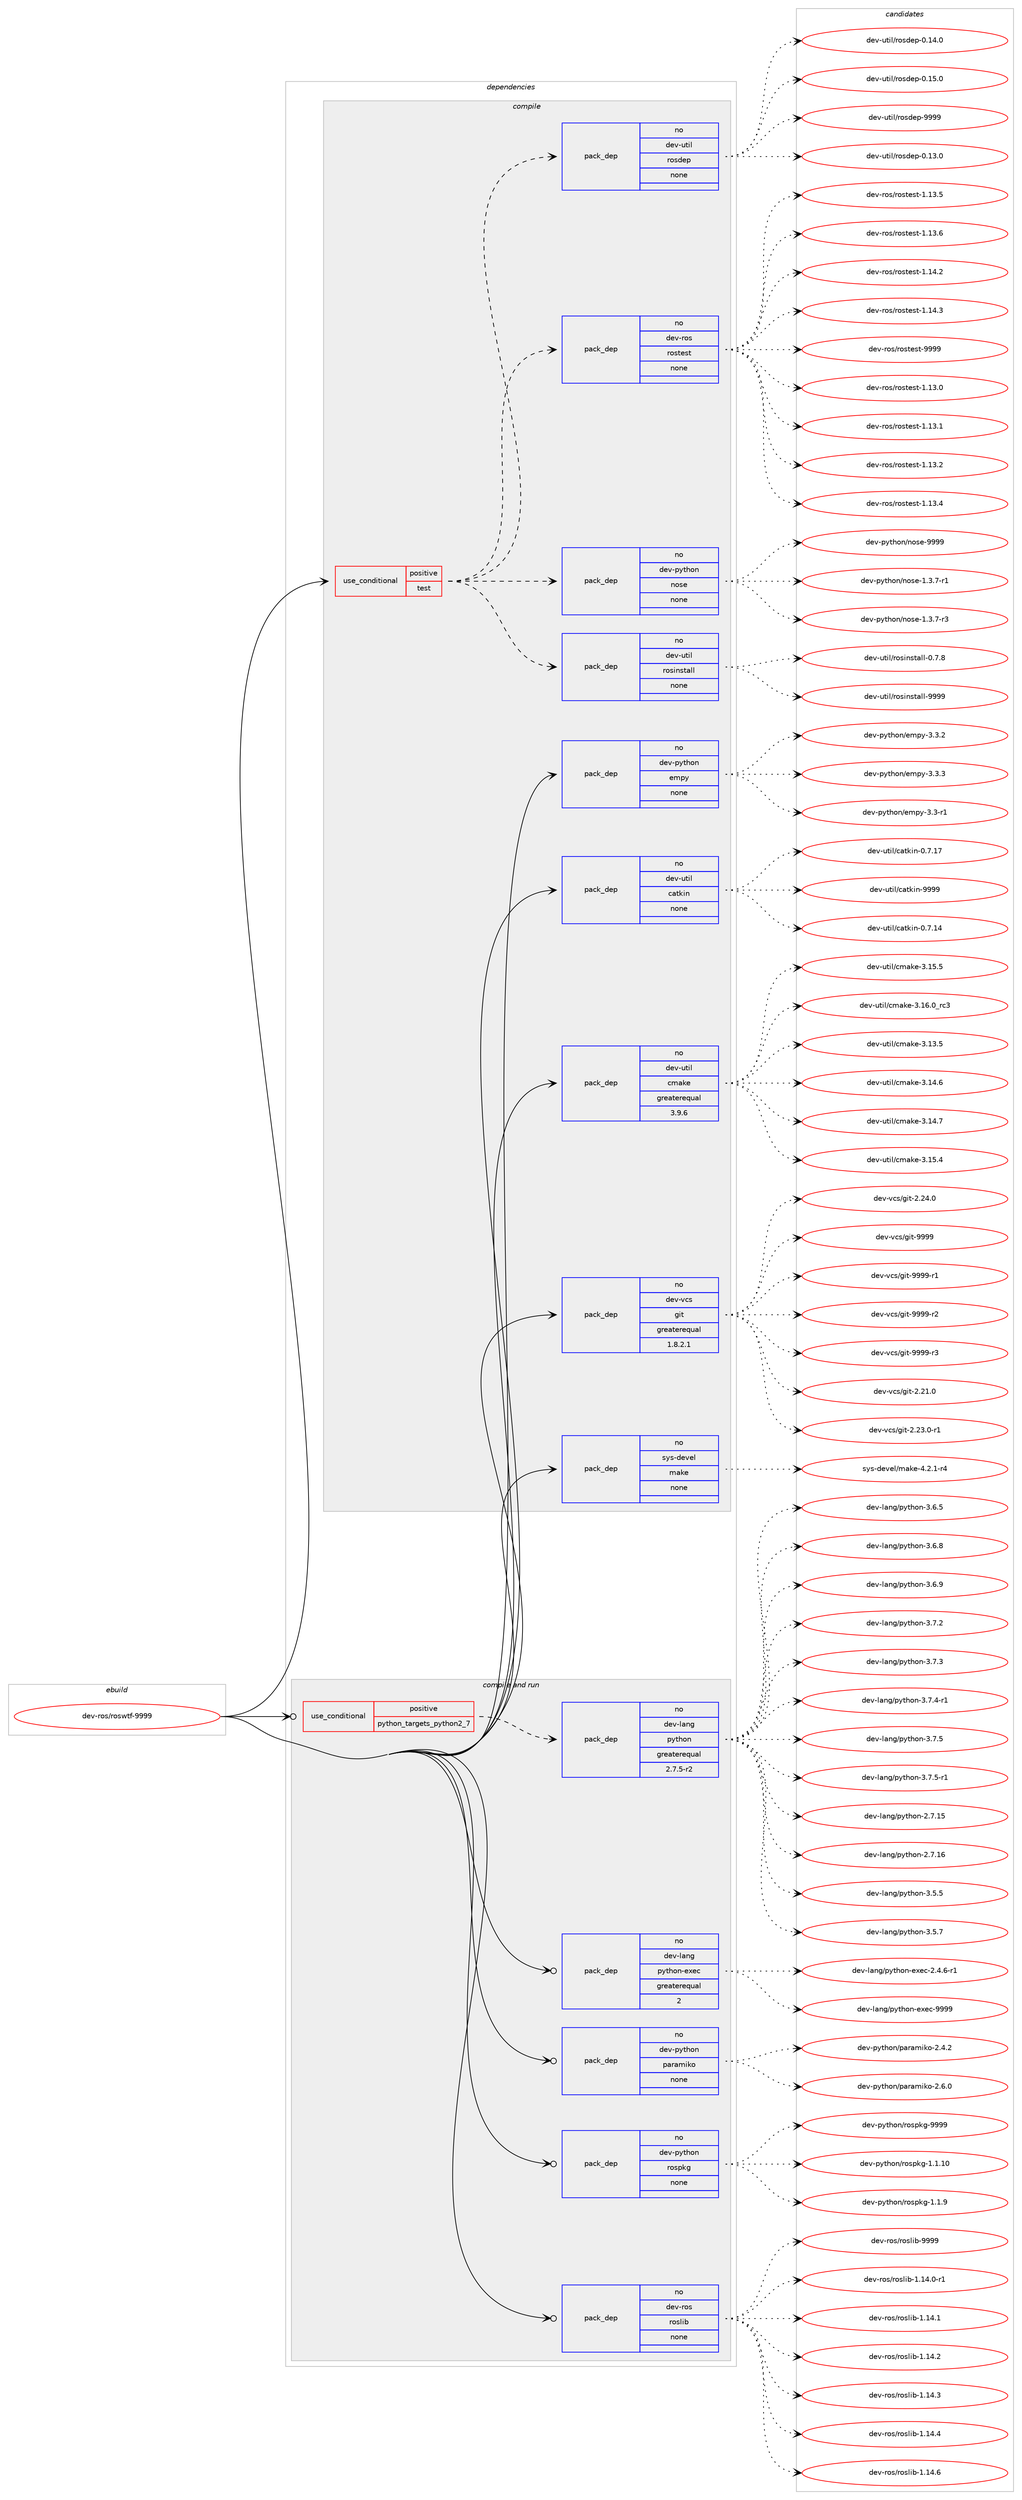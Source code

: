 digraph prolog {

# *************
# Graph options
# *************

newrank=true;
concentrate=true;
compound=true;
graph [rankdir=LR,fontname=Helvetica,fontsize=10,ranksep=1.5];#, ranksep=2.5, nodesep=0.2];
edge  [arrowhead=vee];
node  [fontname=Helvetica,fontsize=10];

# **********
# The ebuild
# **********

subgraph cluster_leftcol {
color=gray;
rank=same;
label=<<i>ebuild</i>>;
id [label="dev-ros/roswtf-9999", color=red, width=4, href="../dev-ros/roswtf-9999.svg"];
}

# ****************
# The dependencies
# ****************

subgraph cluster_midcol {
color=gray;
label=<<i>dependencies</i>>;
subgraph cluster_compile {
fillcolor="#eeeeee";
style=filled;
label=<<i>compile</i>>;
subgraph cond155236 {
dependency665028 [label=<<TABLE BORDER="0" CELLBORDER="1" CELLSPACING="0" CELLPADDING="4"><TR><TD ROWSPAN="3" CELLPADDING="10">use_conditional</TD></TR><TR><TD>positive</TD></TR><TR><TD>test</TD></TR></TABLE>>, shape=none, color=red];
subgraph pack497886 {
dependency665029 [label=<<TABLE BORDER="0" CELLBORDER="1" CELLSPACING="0" CELLPADDING="4" WIDTH="220"><TR><TD ROWSPAN="6" CELLPADDING="30">pack_dep</TD></TR><TR><TD WIDTH="110">no</TD></TR><TR><TD>dev-ros</TD></TR><TR><TD>rostest</TD></TR><TR><TD>none</TD></TR><TR><TD></TD></TR></TABLE>>, shape=none, color=blue];
}
dependency665028:e -> dependency665029:w [weight=20,style="dashed",arrowhead="vee"];
subgraph pack497887 {
dependency665030 [label=<<TABLE BORDER="0" CELLBORDER="1" CELLSPACING="0" CELLPADDING="4" WIDTH="220"><TR><TD ROWSPAN="6" CELLPADDING="30">pack_dep</TD></TR><TR><TD WIDTH="110">no</TD></TR><TR><TD>dev-util</TD></TR><TR><TD>rosdep</TD></TR><TR><TD>none</TD></TR><TR><TD></TD></TR></TABLE>>, shape=none, color=blue];
}
dependency665028:e -> dependency665030:w [weight=20,style="dashed",arrowhead="vee"];
subgraph pack497888 {
dependency665031 [label=<<TABLE BORDER="0" CELLBORDER="1" CELLSPACING="0" CELLPADDING="4" WIDTH="220"><TR><TD ROWSPAN="6" CELLPADDING="30">pack_dep</TD></TR><TR><TD WIDTH="110">no</TD></TR><TR><TD>dev-util</TD></TR><TR><TD>rosinstall</TD></TR><TR><TD>none</TD></TR><TR><TD></TD></TR></TABLE>>, shape=none, color=blue];
}
dependency665028:e -> dependency665031:w [weight=20,style="dashed",arrowhead="vee"];
subgraph pack497889 {
dependency665032 [label=<<TABLE BORDER="0" CELLBORDER="1" CELLSPACING="0" CELLPADDING="4" WIDTH="220"><TR><TD ROWSPAN="6" CELLPADDING="30">pack_dep</TD></TR><TR><TD WIDTH="110">no</TD></TR><TR><TD>dev-python</TD></TR><TR><TD>nose</TD></TR><TR><TD>none</TD></TR><TR><TD></TD></TR></TABLE>>, shape=none, color=blue];
}
dependency665028:e -> dependency665032:w [weight=20,style="dashed",arrowhead="vee"];
}
id:e -> dependency665028:w [weight=20,style="solid",arrowhead="vee"];
subgraph pack497890 {
dependency665033 [label=<<TABLE BORDER="0" CELLBORDER="1" CELLSPACING="0" CELLPADDING="4" WIDTH="220"><TR><TD ROWSPAN="6" CELLPADDING="30">pack_dep</TD></TR><TR><TD WIDTH="110">no</TD></TR><TR><TD>dev-python</TD></TR><TR><TD>empy</TD></TR><TR><TD>none</TD></TR><TR><TD></TD></TR></TABLE>>, shape=none, color=blue];
}
id:e -> dependency665033:w [weight=20,style="solid",arrowhead="vee"];
subgraph pack497891 {
dependency665034 [label=<<TABLE BORDER="0" CELLBORDER="1" CELLSPACING="0" CELLPADDING="4" WIDTH="220"><TR><TD ROWSPAN="6" CELLPADDING="30">pack_dep</TD></TR><TR><TD WIDTH="110">no</TD></TR><TR><TD>dev-util</TD></TR><TR><TD>catkin</TD></TR><TR><TD>none</TD></TR><TR><TD></TD></TR></TABLE>>, shape=none, color=blue];
}
id:e -> dependency665034:w [weight=20,style="solid",arrowhead="vee"];
subgraph pack497892 {
dependency665035 [label=<<TABLE BORDER="0" CELLBORDER="1" CELLSPACING="0" CELLPADDING="4" WIDTH="220"><TR><TD ROWSPAN="6" CELLPADDING="30">pack_dep</TD></TR><TR><TD WIDTH="110">no</TD></TR><TR><TD>dev-util</TD></TR><TR><TD>cmake</TD></TR><TR><TD>greaterequal</TD></TR><TR><TD>3.9.6</TD></TR></TABLE>>, shape=none, color=blue];
}
id:e -> dependency665035:w [weight=20,style="solid",arrowhead="vee"];
subgraph pack497893 {
dependency665036 [label=<<TABLE BORDER="0" CELLBORDER="1" CELLSPACING="0" CELLPADDING="4" WIDTH="220"><TR><TD ROWSPAN="6" CELLPADDING="30">pack_dep</TD></TR><TR><TD WIDTH="110">no</TD></TR><TR><TD>dev-vcs</TD></TR><TR><TD>git</TD></TR><TR><TD>greaterequal</TD></TR><TR><TD>1.8.2.1</TD></TR></TABLE>>, shape=none, color=blue];
}
id:e -> dependency665036:w [weight=20,style="solid",arrowhead="vee"];
subgraph pack497894 {
dependency665037 [label=<<TABLE BORDER="0" CELLBORDER="1" CELLSPACING="0" CELLPADDING="4" WIDTH="220"><TR><TD ROWSPAN="6" CELLPADDING="30">pack_dep</TD></TR><TR><TD WIDTH="110">no</TD></TR><TR><TD>sys-devel</TD></TR><TR><TD>make</TD></TR><TR><TD>none</TD></TR><TR><TD></TD></TR></TABLE>>, shape=none, color=blue];
}
id:e -> dependency665037:w [weight=20,style="solid",arrowhead="vee"];
}
subgraph cluster_compileandrun {
fillcolor="#eeeeee";
style=filled;
label=<<i>compile and run</i>>;
subgraph cond155237 {
dependency665038 [label=<<TABLE BORDER="0" CELLBORDER="1" CELLSPACING="0" CELLPADDING="4"><TR><TD ROWSPAN="3" CELLPADDING="10">use_conditional</TD></TR><TR><TD>positive</TD></TR><TR><TD>python_targets_python2_7</TD></TR></TABLE>>, shape=none, color=red];
subgraph pack497895 {
dependency665039 [label=<<TABLE BORDER="0" CELLBORDER="1" CELLSPACING="0" CELLPADDING="4" WIDTH="220"><TR><TD ROWSPAN="6" CELLPADDING="30">pack_dep</TD></TR><TR><TD WIDTH="110">no</TD></TR><TR><TD>dev-lang</TD></TR><TR><TD>python</TD></TR><TR><TD>greaterequal</TD></TR><TR><TD>2.7.5-r2</TD></TR></TABLE>>, shape=none, color=blue];
}
dependency665038:e -> dependency665039:w [weight=20,style="dashed",arrowhead="vee"];
}
id:e -> dependency665038:w [weight=20,style="solid",arrowhead="odotvee"];
subgraph pack497896 {
dependency665040 [label=<<TABLE BORDER="0" CELLBORDER="1" CELLSPACING="0" CELLPADDING="4" WIDTH="220"><TR><TD ROWSPAN="6" CELLPADDING="30">pack_dep</TD></TR><TR><TD WIDTH="110">no</TD></TR><TR><TD>dev-lang</TD></TR><TR><TD>python-exec</TD></TR><TR><TD>greaterequal</TD></TR><TR><TD>2</TD></TR></TABLE>>, shape=none, color=blue];
}
id:e -> dependency665040:w [weight=20,style="solid",arrowhead="odotvee"];
subgraph pack497897 {
dependency665041 [label=<<TABLE BORDER="0" CELLBORDER="1" CELLSPACING="0" CELLPADDING="4" WIDTH="220"><TR><TD ROWSPAN="6" CELLPADDING="30">pack_dep</TD></TR><TR><TD WIDTH="110">no</TD></TR><TR><TD>dev-python</TD></TR><TR><TD>paramiko</TD></TR><TR><TD>none</TD></TR><TR><TD></TD></TR></TABLE>>, shape=none, color=blue];
}
id:e -> dependency665041:w [weight=20,style="solid",arrowhead="odotvee"];
subgraph pack497898 {
dependency665042 [label=<<TABLE BORDER="0" CELLBORDER="1" CELLSPACING="0" CELLPADDING="4" WIDTH="220"><TR><TD ROWSPAN="6" CELLPADDING="30">pack_dep</TD></TR><TR><TD WIDTH="110">no</TD></TR><TR><TD>dev-python</TD></TR><TR><TD>rospkg</TD></TR><TR><TD>none</TD></TR><TR><TD></TD></TR></TABLE>>, shape=none, color=blue];
}
id:e -> dependency665042:w [weight=20,style="solid",arrowhead="odotvee"];
subgraph pack497899 {
dependency665043 [label=<<TABLE BORDER="0" CELLBORDER="1" CELLSPACING="0" CELLPADDING="4" WIDTH="220"><TR><TD ROWSPAN="6" CELLPADDING="30">pack_dep</TD></TR><TR><TD WIDTH="110">no</TD></TR><TR><TD>dev-ros</TD></TR><TR><TD>roslib</TD></TR><TR><TD>none</TD></TR><TR><TD></TD></TR></TABLE>>, shape=none, color=blue];
}
id:e -> dependency665043:w [weight=20,style="solid",arrowhead="odotvee"];
}
subgraph cluster_run {
fillcolor="#eeeeee";
style=filled;
label=<<i>run</i>>;
}
}

# **************
# The candidates
# **************

subgraph cluster_choices {
rank=same;
color=gray;
label=<<i>candidates</i>>;

subgraph choice497886 {
color=black;
nodesep=1;
choice100101118451141111154711411111511610111511645494649514648 [label="dev-ros/rostest-1.13.0", color=red, width=4,href="../dev-ros/rostest-1.13.0.svg"];
choice100101118451141111154711411111511610111511645494649514649 [label="dev-ros/rostest-1.13.1", color=red, width=4,href="../dev-ros/rostest-1.13.1.svg"];
choice100101118451141111154711411111511610111511645494649514650 [label="dev-ros/rostest-1.13.2", color=red, width=4,href="../dev-ros/rostest-1.13.2.svg"];
choice100101118451141111154711411111511610111511645494649514652 [label="dev-ros/rostest-1.13.4", color=red, width=4,href="../dev-ros/rostest-1.13.4.svg"];
choice100101118451141111154711411111511610111511645494649514653 [label="dev-ros/rostest-1.13.5", color=red, width=4,href="../dev-ros/rostest-1.13.5.svg"];
choice100101118451141111154711411111511610111511645494649514654 [label="dev-ros/rostest-1.13.6", color=red, width=4,href="../dev-ros/rostest-1.13.6.svg"];
choice100101118451141111154711411111511610111511645494649524650 [label="dev-ros/rostest-1.14.2", color=red, width=4,href="../dev-ros/rostest-1.14.2.svg"];
choice100101118451141111154711411111511610111511645494649524651 [label="dev-ros/rostest-1.14.3", color=red, width=4,href="../dev-ros/rostest-1.14.3.svg"];
choice10010111845114111115471141111151161011151164557575757 [label="dev-ros/rostest-9999", color=red, width=4,href="../dev-ros/rostest-9999.svg"];
dependency665029:e -> choice100101118451141111154711411111511610111511645494649514648:w [style=dotted,weight="100"];
dependency665029:e -> choice100101118451141111154711411111511610111511645494649514649:w [style=dotted,weight="100"];
dependency665029:e -> choice100101118451141111154711411111511610111511645494649514650:w [style=dotted,weight="100"];
dependency665029:e -> choice100101118451141111154711411111511610111511645494649514652:w [style=dotted,weight="100"];
dependency665029:e -> choice100101118451141111154711411111511610111511645494649514653:w [style=dotted,weight="100"];
dependency665029:e -> choice100101118451141111154711411111511610111511645494649514654:w [style=dotted,weight="100"];
dependency665029:e -> choice100101118451141111154711411111511610111511645494649524650:w [style=dotted,weight="100"];
dependency665029:e -> choice100101118451141111154711411111511610111511645494649524651:w [style=dotted,weight="100"];
dependency665029:e -> choice10010111845114111115471141111151161011151164557575757:w [style=dotted,weight="100"];
}
subgraph choice497887 {
color=black;
nodesep=1;
choice100101118451171161051084711411111510010111245484649514648 [label="dev-util/rosdep-0.13.0", color=red, width=4,href="../dev-util/rosdep-0.13.0.svg"];
choice100101118451171161051084711411111510010111245484649524648 [label="dev-util/rosdep-0.14.0", color=red, width=4,href="../dev-util/rosdep-0.14.0.svg"];
choice100101118451171161051084711411111510010111245484649534648 [label="dev-util/rosdep-0.15.0", color=red, width=4,href="../dev-util/rosdep-0.15.0.svg"];
choice10010111845117116105108471141111151001011124557575757 [label="dev-util/rosdep-9999", color=red, width=4,href="../dev-util/rosdep-9999.svg"];
dependency665030:e -> choice100101118451171161051084711411111510010111245484649514648:w [style=dotted,weight="100"];
dependency665030:e -> choice100101118451171161051084711411111510010111245484649524648:w [style=dotted,weight="100"];
dependency665030:e -> choice100101118451171161051084711411111510010111245484649534648:w [style=dotted,weight="100"];
dependency665030:e -> choice10010111845117116105108471141111151001011124557575757:w [style=dotted,weight="100"];
}
subgraph choice497888 {
color=black;
nodesep=1;
choice100101118451171161051084711411111510511011511697108108454846554656 [label="dev-util/rosinstall-0.7.8", color=red, width=4,href="../dev-util/rosinstall-0.7.8.svg"];
choice1001011184511711610510847114111115105110115116971081084557575757 [label="dev-util/rosinstall-9999", color=red, width=4,href="../dev-util/rosinstall-9999.svg"];
dependency665031:e -> choice100101118451171161051084711411111510511011511697108108454846554656:w [style=dotted,weight="100"];
dependency665031:e -> choice1001011184511711610510847114111115105110115116971081084557575757:w [style=dotted,weight="100"];
}
subgraph choice497889 {
color=black;
nodesep=1;
choice10010111845112121116104111110471101111151014549465146554511449 [label="dev-python/nose-1.3.7-r1", color=red, width=4,href="../dev-python/nose-1.3.7-r1.svg"];
choice10010111845112121116104111110471101111151014549465146554511451 [label="dev-python/nose-1.3.7-r3", color=red, width=4,href="../dev-python/nose-1.3.7-r3.svg"];
choice10010111845112121116104111110471101111151014557575757 [label="dev-python/nose-9999", color=red, width=4,href="../dev-python/nose-9999.svg"];
dependency665032:e -> choice10010111845112121116104111110471101111151014549465146554511449:w [style=dotted,weight="100"];
dependency665032:e -> choice10010111845112121116104111110471101111151014549465146554511451:w [style=dotted,weight="100"];
dependency665032:e -> choice10010111845112121116104111110471101111151014557575757:w [style=dotted,weight="100"];
}
subgraph choice497890 {
color=black;
nodesep=1;
choice1001011184511212111610411111047101109112121455146514511449 [label="dev-python/empy-3.3-r1", color=red, width=4,href="../dev-python/empy-3.3-r1.svg"];
choice1001011184511212111610411111047101109112121455146514650 [label="dev-python/empy-3.3.2", color=red, width=4,href="../dev-python/empy-3.3.2.svg"];
choice1001011184511212111610411111047101109112121455146514651 [label="dev-python/empy-3.3.3", color=red, width=4,href="../dev-python/empy-3.3.3.svg"];
dependency665033:e -> choice1001011184511212111610411111047101109112121455146514511449:w [style=dotted,weight="100"];
dependency665033:e -> choice1001011184511212111610411111047101109112121455146514650:w [style=dotted,weight="100"];
dependency665033:e -> choice1001011184511212111610411111047101109112121455146514651:w [style=dotted,weight="100"];
}
subgraph choice497891 {
color=black;
nodesep=1;
choice1001011184511711610510847999711610710511045484655464952 [label="dev-util/catkin-0.7.14", color=red, width=4,href="../dev-util/catkin-0.7.14.svg"];
choice1001011184511711610510847999711610710511045484655464955 [label="dev-util/catkin-0.7.17", color=red, width=4,href="../dev-util/catkin-0.7.17.svg"];
choice100101118451171161051084799971161071051104557575757 [label="dev-util/catkin-9999", color=red, width=4,href="../dev-util/catkin-9999.svg"];
dependency665034:e -> choice1001011184511711610510847999711610710511045484655464952:w [style=dotted,weight="100"];
dependency665034:e -> choice1001011184511711610510847999711610710511045484655464955:w [style=dotted,weight="100"];
dependency665034:e -> choice100101118451171161051084799971161071051104557575757:w [style=dotted,weight="100"];
}
subgraph choice497892 {
color=black;
nodesep=1;
choice1001011184511711610510847991099710710145514649514653 [label="dev-util/cmake-3.13.5", color=red, width=4,href="../dev-util/cmake-3.13.5.svg"];
choice1001011184511711610510847991099710710145514649524654 [label="dev-util/cmake-3.14.6", color=red, width=4,href="../dev-util/cmake-3.14.6.svg"];
choice1001011184511711610510847991099710710145514649524655 [label="dev-util/cmake-3.14.7", color=red, width=4,href="../dev-util/cmake-3.14.7.svg"];
choice1001011184511711610510847991099710710145514649534652 [label="dev-util/cmake-3.15.4", color=red, width=4,href="../dev-util/cmake-3.15.4.svg"];
choice1001011184511711610510847991099710710145514649534653 [label="dev-util/cmake-3.15.5", color=red, width=4,href="../dev-util/cmake-3.15.5.svg"];
choice1001011184511711610510847991099710710145514649544648951149951 [label="dev-util/cmake-3.16.0_rc3", color=red, width=4,href="../dev-util/cmake-3.16.0_rc3.svg"];
dependency665035:e -> choice1001011184511711610510847991099710710145514649514653:w [style=dotted,weight="100"];
dependency665035:e -> choice1001011184511711610510847991099710710145514649524654:w [style=dotted,weight="100"];
dependency665035:e -> choice1001011184511711610510847991099710710145514649524655:w [style=dotted,weight="100"];
dependency665035:e -> choice1001011184511711610510847991099710710145514649534652:w [style=dotted,weight="100"];
dependency665035:e -> choice1001011184511711610510847991099710710145514649534653:w [style=dotted,weight="100"];
dependency665035:e -> choice1001011184511711610510847991099710710145514649544648951149951:w [style=dotted,weight="100"];
}
subgraph choice497893 {
color=black;
nodesep=1;
choice10010111845118991154710310511645504650494648 [label="dev-vcs/git-2.21.0", color=red, width=4,href="../dev-vcs/git-2.21.0.svg"];
choice100101118451189911547103105116455046505146484511449 [label="dev-vcs/git-2.23.0-r1", color=red, width=4,href="../dev-vcs/git-2.23.0-r1.svg"];
choice10010111845118991154710310511645504650524648 [label="dev-vcs/git-2.24.0", color=red, width=4,href="../dev-vcs/git-2.24.0.svg"];
choice1001011184511899115471031051164557575757 [label="dev-vcs/git-9999", color=red, width=4,href="../dev-vcs/git-9999.svg"];
choice10010111845118991154710310511645575757574511449 [label="dev-vcs/git-9999-r1", color=red, width=4,href="../dev-vcs/git-9999-r1.svg"];
choice10010111845118991154710310511645575757574511450 [label="dev-vcs/git-9999-r2", color=red, width=4,href="../dev-vcs/git-9999-r2.svg"];
choice10010111845118991154710310511645575757574511451 [label="dev-vcs/git-9999-r3", color=red, width=4,href="../dev-vcs/git-9999-r3.svg"];
dependency665036:e -> choice10010111845118991154710310511645504650494648:w [style=dotted,weight="100"];
dependency665036:e -> choice100101118451189911547103105116455046505146484511449:w [style=dotted,weight="100"];
dependency665036:e -> choice10010111845118991154710310511645504650524648:w [style=dotted,weight="100"];
dependency665036:e -> choice1001011184511899115471031051164557575757:w [style=dotted,weight="100"];
dependency665036:e -> choice10010111845118991154710310511645575757574511449:w [style=dotted,weight="100"];
dependency665036:e -> choice10010111845118991154710310511645575757574511450:w [style=dotted,weight="100"];
dependency665036:e -> choice10010111845118991154710310511645575757574511451:w [style=dotted,weight="100"];
}
subgraph choice497894 {
color=black;
nodesep=1;
choice1151211154510010111810110847109971071014552465046494511452 [label="sys-devel/make-4.2.1-r4", color=red, width=4,href="../sys-devel/make-4.2.1-r4.svg"];
dependency665037:e -> choice1151211154510010111810110847109971071014552465046494511452:w [style=dotted,weight="100"];
}
subgraph choice497895 {
color=black;
nodesep=1;
choice10010111845108971101034711212111610411111045504655464953 [label="dev-lang/python-2.7.15", color=red, width=4,href="../dev-lang/python-2.7.15.svg"];
choice10010111845108971101034711212111610411111045504655464954 [label="dev-lang/python-2.7.16", color=red, width=4,href="../dev-lang/python-2.7.16.svg"];
choice100101118451089711010347112121116104111110455146534653 [label="dev-lang/python-3.5.5", color=red, width=4,href="../dev-lang/python-3.5.5.svg"];
choice100101118451089711010347112121116104111110455146534655 [label="dev-lang/python-3.5.7", color=red, width=4,href="../dev-lang/python-3.5.7.svg"];
choice100101118451089711010347112121116104111110455146544653 [label="dev-lang/python-3.6.5", color=red, width=4,href="../dev-lang/python-3.6.5.svg"];
choice100101118451089711010347112121116104111110455146544656 [label="dev-lang/python-3.6.8", color=red, width=4,href="../dev-lang/python-3.6.8.svg"];
choice100101118451089711010347112121116104111110455146544657 [label="dev-lang/python-3.6.9", color=red, width=4,href="../dev-lang/python-3.6.9.svg"];
choice100101118451089711010347112121116104111110455146554650 [label="dev-lang/python-3.7.2", color=red, width=4,href="../dev-lang/python-3.7.2.svg"];
choice100101118451089711010347112121116104111110455146554651 [label="dev-lang/python-3.7.3", color=red, width=4,href="../dev-lang/python-3.7.3.svg"];
choice1001011184510897110103471121211161041111104551465546524511449 [label="dev-lang/python-3.7.4-r1", color=red, width=4,href="../dev-lang/python-3.7.4-r1.svg"];
choice100101118451089711010347112121116104111110455146554653 [label="dev-lang/python-3.7.5", color=red, width=4,href="../dev-lang/python-3.7.5.svg"];
choice1001011184510897110103471121211161041111104551465546534511449 [label="dev-lang/python-3.7.5-r1", color=red, width=4,href="../dev-lang/python-3.7.5-r1.svg"];
dependency665039:e -> choice10010111845108971101034711212111610411111045504655464953:w [style=dotted,weight="100"];
dependency665039:e -> choice10010111845108971101034711212111610411111045504655464954:w [style=dotted,weight="100"];
dependency665039:e -> choice100101118451089711010347112121116104111110455146534653:w [style=dotted,weight="100"];
dependency665039:e -> choice100101118451089711010347112121116104111110455146534655:w [style=dotted,weight="100"];
dependency665039:e -> choice100101118451089711010347112121116104111110455146544653:w [style=dotted,weight="100"];
dependency665039:e -> choice100101118451089711010347112121116104111110455146544656:w [style=dotted,weight="100"];
dependency665039:e -> choice100101118451089711010347112121116104111110455146544657:w [style=dotted,weight="100"];
dependency665039:e -> choice100101118451089711010347112121116104111110455146554650:w [style=dotted,weight="100"];
dependency665039:e -> choice100101118451089711010347112121116104111110455146554651:w [style=dotted,weight="100"];
dependency665039:e -> choice1001011184510897110103471121211161041111104551465546524511449:w [style=dotted,weight="100"];
dependency665039:e -> choice100101118451089711010347112121116104111110455146554653:w [style=dotted,weight="100"];
dependency665039:e -> choice1001011184510897110103471121211161041111104551465546534511449:w [style=dotted,weight="100"];
}
subgraph choice497896 {
color=black;
nodesep=1;
choice10010111845108971101034711212111610411111045101120101994550465246544511449 [label="dev-lang/python-exec-2.4.6-r1", color=red, width=4,href="../dev-lang/python-exec-2.4.6-r1.svg"];
choice10010111845108971101034711212111610411111045101120101994557575757 [label="dev-lang/python-exec-9999", color=red, width=4,href="../dev-lang/python-exec-9999.svg"];
dependency665040:e -> choice10010111845108971101034711212111610411111045101120101994550465246544511449:w [style=dotted,weight="100"];
dependency665040:e -> choice10010111845108971101034711212111610411111045101120101994557575757:w [style=dotted,weight="100"];
}
subgraph choice497897 {
color=black;
nodesep=1;
choice10010111845112121116104111110471129711497109105107111455046524650 [label="dev-python/paramiko-2.4.2", color=red, width=4,href="../dev-python/paramiko-2.4.2.svg"];
choice10010111845112121116104111110471129711497109105107111455046544648 [label="dev-python/paramiko-2.6.0", color=red, width=4,href="../dev-python/paramiko-2.6.0.svg"];
dependency665041:e -> choice10010111845112121116104111110471129711497109105107111455046524650:w [style=dotted,weight="100"];
dependency665041:e -> choice10010111845112121116104111110471129711497109105107111455046544648:w [style=dotted,weight="100"];
}
subgraph choice497898 {
color=black;
nodesep=1;
choice100101118451121211161041111104711411111511210710345494649464948 [label="dev-python/rospkg-1.1.10", color=red, width=4,href="../dev-python/rospkg-1.1.10.svg"];
choice1001011184511212111610411111047114111115112107103454946494657 [label="dev-python/rospkg-1.1.9", color=red, width=4,href="../dev-python/rospkg-1.1.9.svg"];
choice10010111845112121116104111110471141111151121071034557575757 [label="dev-python/rospkg-9999", color=red, width=4,href="../dev-python/rospkg-9999.svg"];
dependency665042:e -> choice100101118451121211161041111104711411111511210710345494649464948:w [style=dotted,weight="100"];
dependency665042:e -> choice1001011184511212111610411111047114111115112107103454946494657:w [style=dotted,weight="100"];
dependency665042:e -> choice10010111845112121116104111110471141111151121071034557575757:w [style=dotted,weight="100"];
}
subgraph choice497899 {
color=black;
nodesep=1;
choice100101118451141111154711411111510810598454946495246484511449 [label="dev-ros/roslib-1.14.0-r1", color=red, width=4,href="../dev-ros/roslib-1.14.0-r1.svg"];
choice10010111845114111115471141111151081059845494649524649 [label="dev-ros/roslib-1.14.1", color=red, width=4,href="../dev-ros/roslib-1.14.1.svg"];
choice10010111845114111115471141111151081059845494649524650 [label="dev-ros/roslib-1.14.2", color=red, width=4,href="../dev-ros/roslib-1.14.2.svg"];
choice10010111845114111115471141111151081059845494649524651 [label="dev-ros/roslib-1.14.3", color=red, width=4,href="../dev-ros/roslib-1.14.3.svg"];
choice10010111845114111115471141111151081059845494649524652 [label="dev-ros/roslib-1.14.4", color=red, width=4,href="../dev-ros/roslib-1.14.4.svg"];
choice10010111845114111115471141111151081059845494649524654 [label="dev-ros/roslib-1.14.6", color=red, width=4,href="../dev-ros/roslib-1.14.6.svg"];
choice1001011184511411111547114111115108105984557575757 [label="dev-ros/roslib-9999", color=red, width=4,href="../dev-ros/roslib-9999.svg"];
dependency665043:e -> choice100101118451141111154711411111510810598454946495246484511449:w [style=dotted,weight="100"];
dependency665043:e -> choice10010111845114111115471141111151081059845494649524649:w [style=dotted,weight="100"];
dependency665043:e -> choice10010111845114111115471141111151081059845494649524650:w [style=dotted,weight="100"];
dependency665043:e -> choice10010111845114111115471141111151081059845494649524651:w [style=dotted,weight="100"];
dependency665043:e -> choice10010111845114111115471141111151081059845494649524652:w [style=dotted,weight="100"];
dependency665043:e -> choice10010111845114111115471141111151081059845494649524654:w [style=dotted,weight="100"];
dependency665043:e -> choice1001011184511411111547114111115108105984557575757:w [style=dotted,weight="100"];
}
}

}
